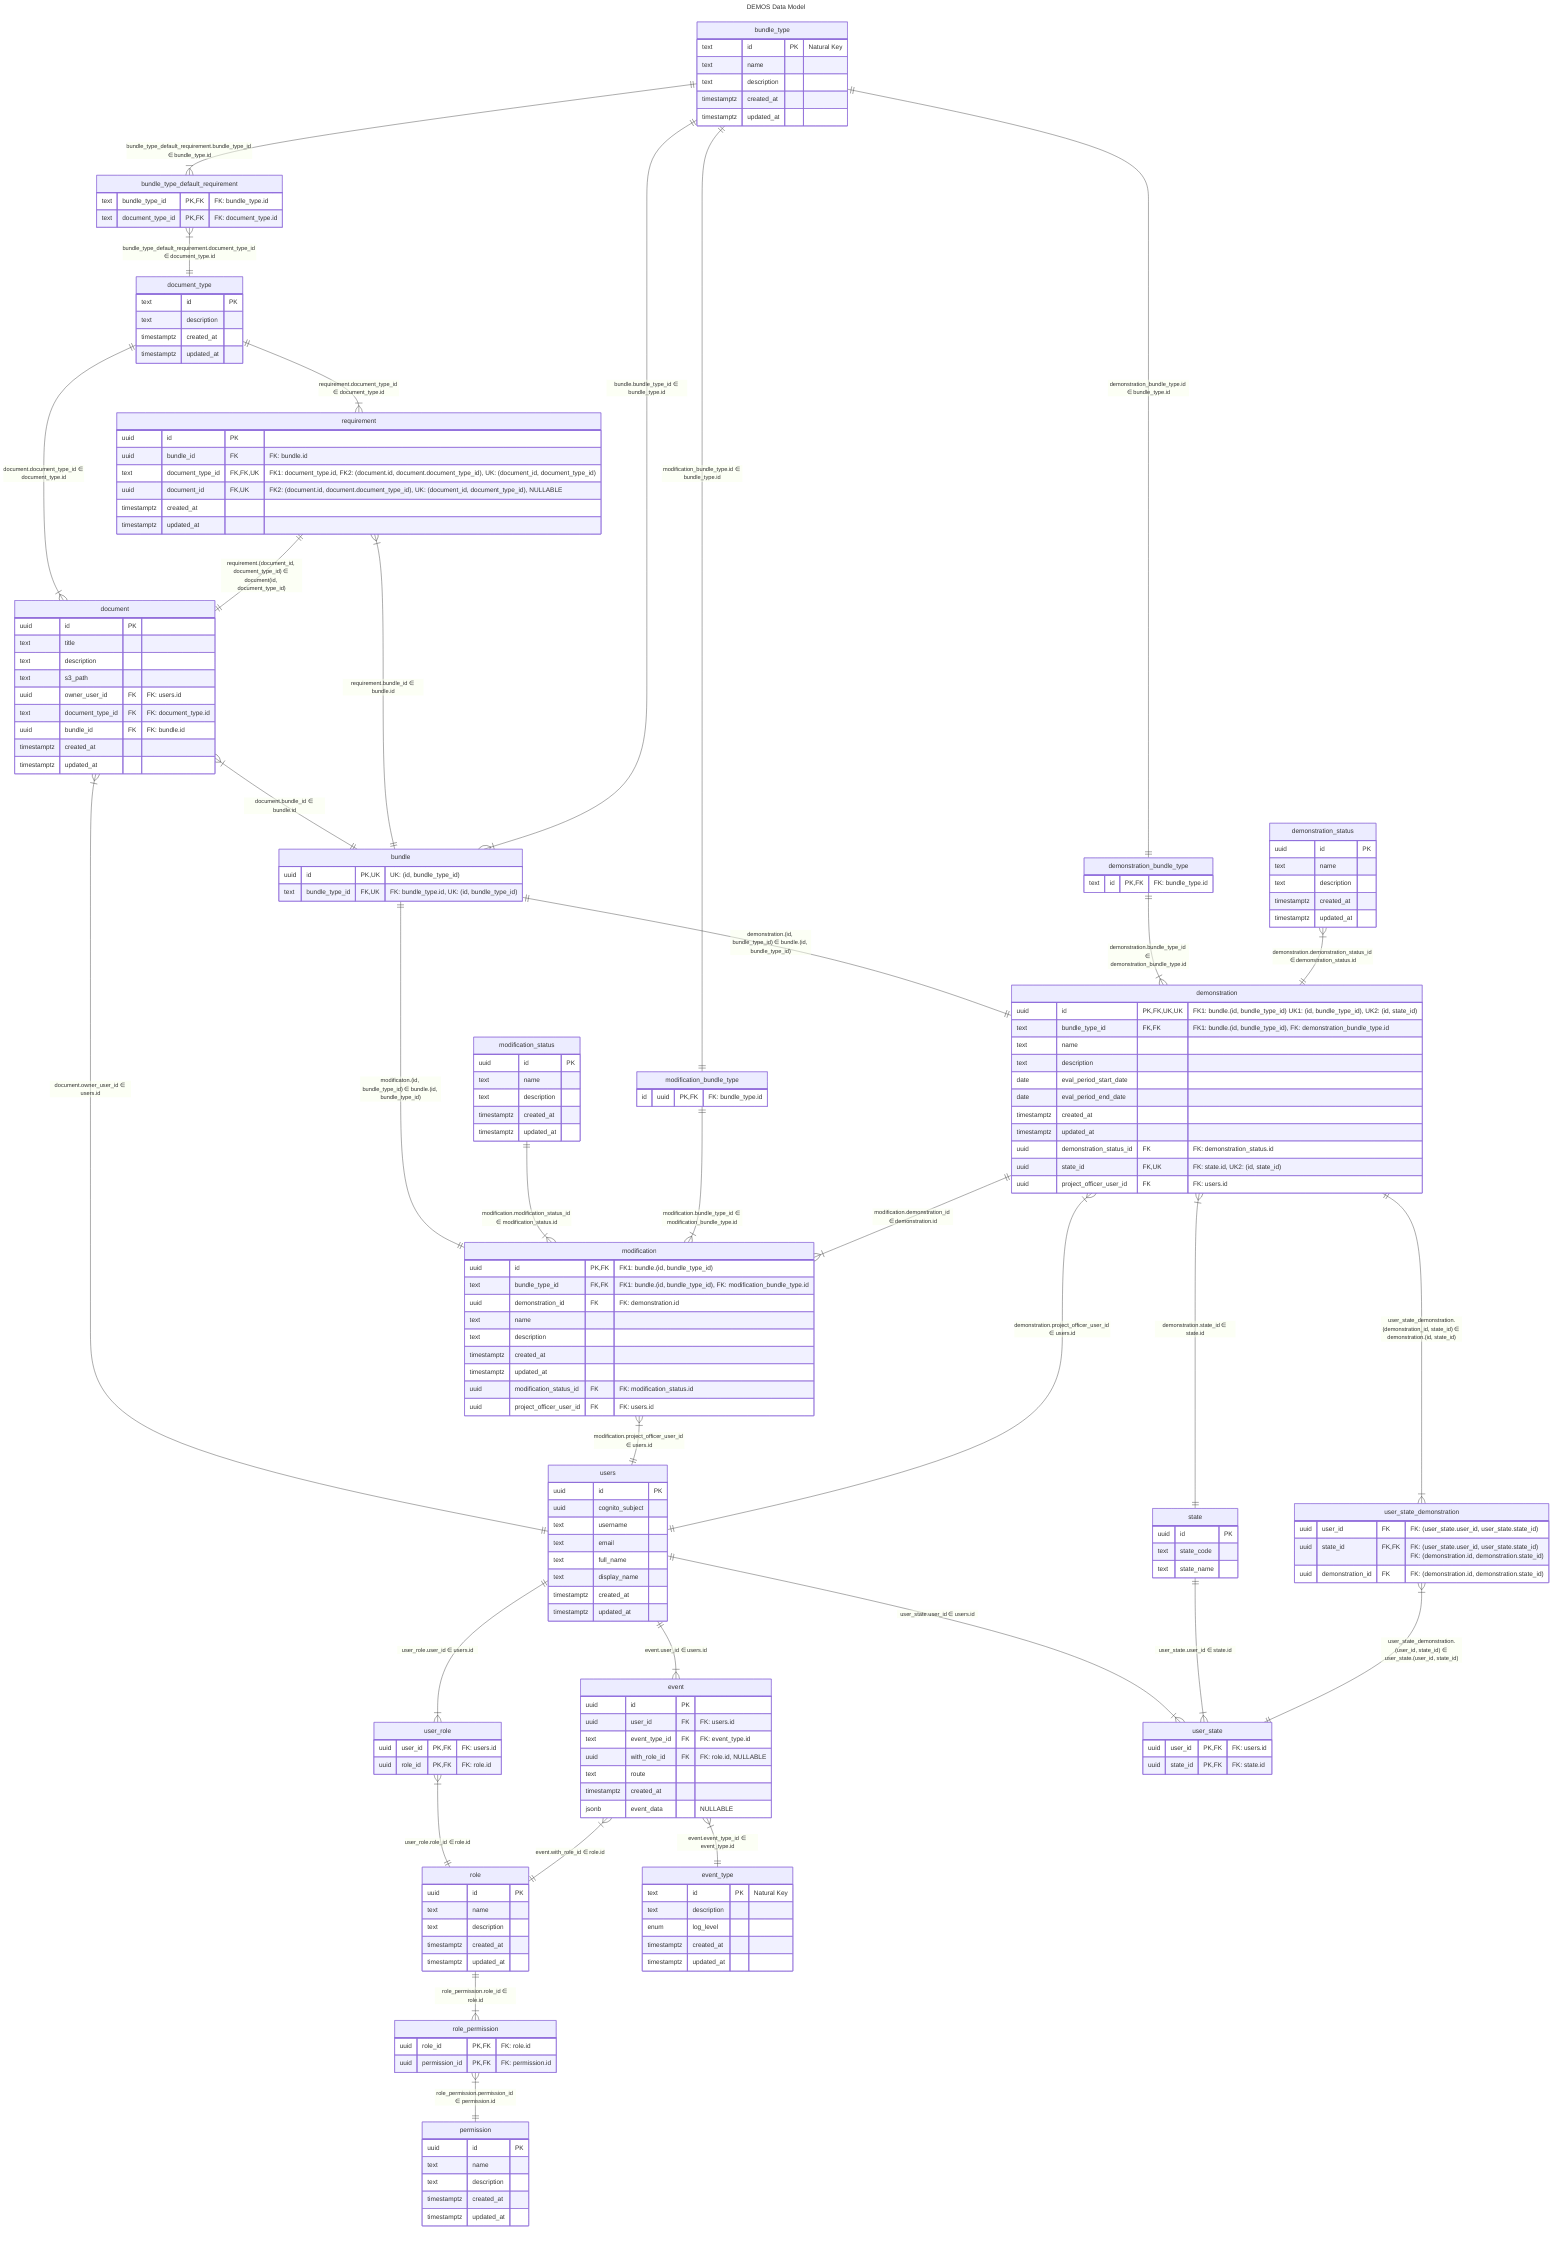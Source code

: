 ---
title: DEMOS Data Model
---

erDiagram

  document_type ||--|{ document : "document.document_type_id ∈ document_type.id"
  document_type ||--|{ requirement : "requirement.document_type_id ∈ document_type.id"
  bundle ||--|| modification : "modificaton.(id, bundle_type_id) ∈ bundle.(id, bundle_type_id)"
  document }|--|| bundle : "document.bundle_id ∈ bundle.id"
  requirement }|--|| bundle : "requirement.bundle_id ∈ bundle.id"
  bundle ||--|| demonstration : "demonstration.(id, bundle_type_id) ∈ bundle.(id, bundle_type_id)"
  bundle_type ||--|| modification_bundle_type : "modification_bundle_type.id ∈ bundle_type.id"
  bundle_type ||--|{ bundle : "bundle.bundle_type_id ∈ bundle_type.id"
  bundle_type ||--|| demonstration_bundle_type : "demonstration_bundle_type.id ∈ bundle_type.id"
  modification_status ||--|{ modification : "modification.modification_status_id ∈ modification_status.id"
  modification_bundle_type ||--|{ modification : "modification.bundle_type_id ∈ modification_bundle_type.id"
  demonstration_bundle_type ||--|{ demonstration : "demonstration.bundle_type_id ∈ demonstration_bundle_type.id"
  document }|--|| users : "document.owner_user_id ∈ users.id"
  modification }|--|| users : "modification.project_officer_user_id ∈ users.id"
  demonstration }|--|| users : "demonstration.project_officer_user_id ∈ users.id"
  users ||--|{ event : "event.user_id ∈ users.id"
  users ||--|{ user_role : "user_role.user_id ∈ users.id"
  users ||--|{ user_state : "user_state.user_id ∈ users.id"
  state ||--|{ user_state : "user_state.user_id ∈ state.id"
  demonstration }|--|| state : "demonstration.state_id ∈ state.id"
  demonstration ||--|{ user_state_demonstration : "user_state_demonstration.(demonstration_id, state_id) ∈ demonstration.(id, state_id)"
  demonstration_status }|--|| demonstration : "demonstration.demonstration_status_id ∈ demonstration_status.id"
  user_role }|--|| role : "user_role.role_id ∈ role.id"
  role ||--|{ role_permission : "role_permission.role_id ∈ role.id"
  role_permission }|--|| permission : "role_permission.permission_id ∈ permission.id"
  event }|--|| event_type : "event.event_type_id ∈ event_type.id"
  event }|--|| role : "event.with_role_id ∈ role.id"
  user_state_demonstration }|--|| user_state : "user_state_demonstration.(user_id, state_id) ∈ user_state.(user_id, state_id)"
  demonstration ||--|{ modification : "modification.demonstration_id ∈ demonstration.id"
  requirement ||--|| document : "requirement.(document_id, document_type_id) ∈ document(id, document_type_id)"
  bundle_type_default_requirement }|--|| document_type : "bundle_type_default_requirement.document_type_id ∈ document_type.id"
  bundle_type ||--|{ bundle_type_default_requirement : "bundle_type_default_requirement.bundle_type_id ∈ bundle_type.id"

  bundle {
    uuid id PK, UK "UK: (id, bundle_type_id)"
    text bundle_type_id FK, UK "FK: bundle_type.id, UK: (id, bundle_type_id)"
  }

  bundle_type {
    text id PK "Natural Key"
    text name
    text description
    timestamptz created_at
    timestamptz updated_at
  }

  bundle_type_default_requirement {
    text bundle_type_id PK, FK "FK: bundle_type.id"
    text document_type_id PK, FK "FK: document_type.id"
  }

  demonstration {
    uuid id PK, FK, UK, UK "FK1: bundle.(id, bundle_type_id) UK1: (id, bundle_type_id), UK2: (id, state_id)"
    text bundle_type_id FK, FK "FK1: bundle.(id, bundle_type_id), FK: demonstration_bundle_type.id"
    text name
    text description
    date eval_period_start_date
    date eval_period_end_date
    timestamptz created_at
    timestamptz updated_at
    uuid demonstration_status_id FK "FK: demonstration_status.id"
    uuid state_id FK, UK "FK: state.id, UK2: (id, state_id)"
    uuid project_officer_user_id FK "FK: users.id"
  }

  demonstration_bundle_type {
    text id PK, FK "FK: bundle_type.id"
  }

  demonstration_status {
    uuid id PK
    text name
    text description
    timestamptz created_at
    timestamptz updated_at
  }

  document {
    uuid id PK
    text title
    text description
    text s3_path
    uuid owner_user_id FK "FK: users.id"
    text document_type_id FK "FK: document_type.id"
    uuid bundle_id FK "FK: bundle.id"
    timestamptz created_at
    timestamptz updated_at
  }

  document_type {
    text id PK
    text description
    timestamptz created_at
    timestamptz updated_at
  }

  event {
    uuid id PK
    uuid user_id FK "FK: users.id"
    text event_type_id FK "FK: event_type.id"
    uuid with_role_id FK "FK: role.id, NULLABLE"
    text route
    timestamptz created_at
    jsonb event_data "NULLABLE"
  }

  event_type {
    text id PK "Natural Key"
    text description
    enum log_level
    timestamptz created_at
    timestamptz updated_at
  }

  modification {
    uuid id PK, FK "FK1: bundle.(id, bundle_type_id)"
    text bundle_type_id FK, FK "FK1: bundle.(id, bundle_type_id), FK: modification_bundle_type.id"
    uuid demonstration_id FK "FK: demonstration.id"
    text name
    text description
    timestamptz created_at
    timestamptz updated_at
    uuid modification_status_id FK "FK: modification_status.id"
    uuid project_officer_user_id FK "FK: users.id"
  }

  modification_bundle_type {
    id uuid PK, FK "FK: bundle_type.id"
  }

  modification_status {
    uuid id PK
    text name
    text description
    timestamptz created_at
    timestamptz updated_at
  }

  permission {
    uuid id PK
    text name
    text description
    timestamptz created_at
    timestamptz updated_at
  }

  requirement {
    uuid id PK
    uuid bundle_id FK "FK: bundle.id"
    text document_type_id FK, FK, UK "FK1: document_type.id, FK2: (document.id, document.document_type_id), UK: (document_id, document_type_id)"
    uuid document_id FK, UK "FK2: (document.id, document.document_type_id), UK: (document_id, document_type_id), NULLABLE"
    timestamptz created_at
    timestamptz updated_at
  }

  role {
    uuid id PK
    text name
    text description
    timestamptz created_at
    timestamptz updated_at
  }

  role_permission {
    uuid role_id PK, FK "FK: role.id"
    uuid permission_id PK, FK "FK: permission.id"
  }

  state {
    uuid id PK
    text state_code
    text state_name
  }

  user_role {
    uuid user_id PK, FK "FK: users.id"
    uuid role_id PK, FK "FK: role.id"
  }

  user_state {
    uuid user_id PK, FK "FK: users.id"
    uuid state_id PK, FK "FK: state.id"
  }

  user_state_demonstration {
    uuid user_id FK "FK: (user_state.user_id, user_state.state_id)"
    uuid state_id FK, FK "FK: (user_state.user_id, user_state.state_id)<br>FK: (demonstration.id, demonstration.state_id)"
    uuid demonstration_id FK "FK: (demonstration.id, demonstration.state_id)"
  }

  users {
    uuid id PK
    uuid cognito_subject
    text username
    text email
    text full_name
    text display_name
    timestamptz created_at
    timestamptz updated_at
  }